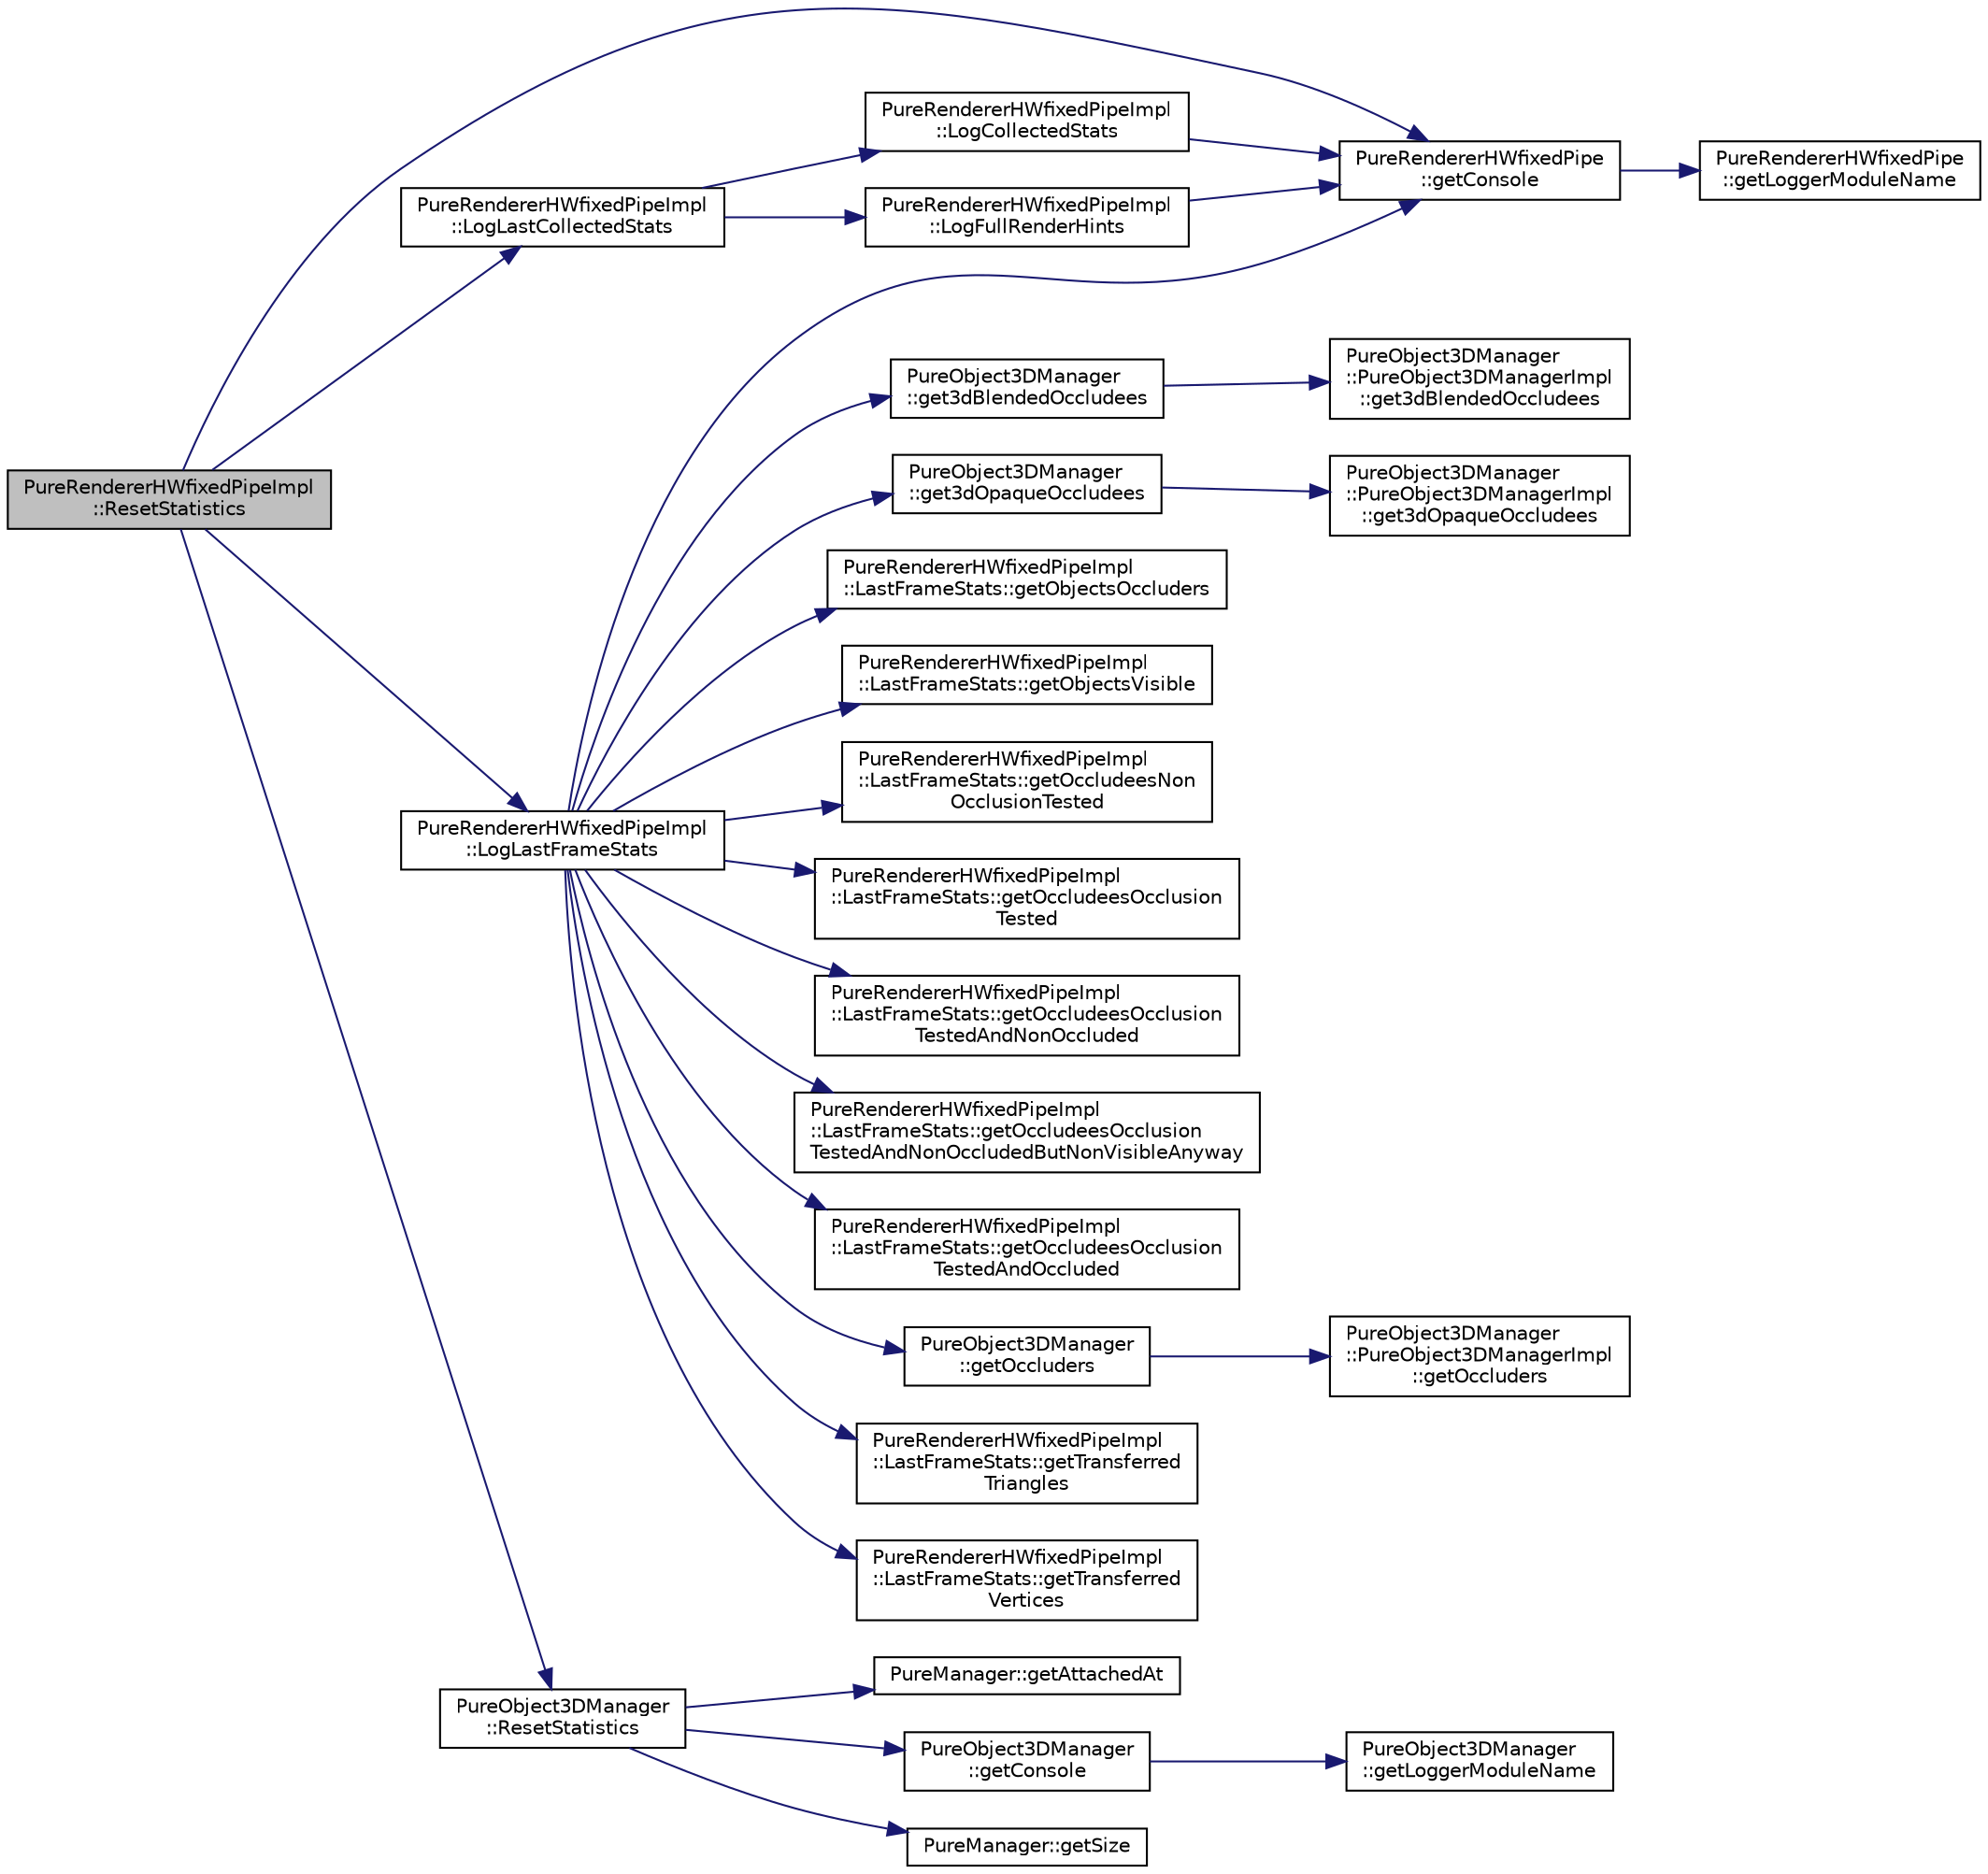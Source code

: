 digraph "PureRendererHWfixedPipeImpl::ResetStatistics"
{
 // LATEX_PDF_SIZE
  edge [fontname="Helvetica",fontsize="10",labelfontname="Helvetica",labelfontsize="10"];
  node [fontname="Helvetica",fontsize="10",shape=record];
  rankdir="LR";
  Node1 [label="PureRendererHWfixedPipeImpl\l::ResetStatistics",height=0.2,width=0.4,color="black", fillcolor="grey75", style="filled", fontcolor="black",tooltip="Resets \"Current Statistics\"."];
  Node1 -> Node2 [color="midnightblue",fontsize="10",style="solid",fontname="Helvetica"];
  Node2 [label="PureRendererHWfixedPipe\l::getConsole",height=0.2,width=0.4,color="black", fillcolor="white", style="filled",URL="$class_pure_renderer_h_wfixed_pipe.html#afefeadb4d229d83d09fc0f6ec875e48d",tooltip="Returns access to console preset with logger module name as this class."];
  Node2 -> Node3 [color="midnightblue",fontsize="10",style="solid",fontname="Helvetica"];
  Node3 [label="PureRendererHWfixedPipe\l::getLoggerModuleName",height=0.2,width=0.4,color="black", fillcolor="white", style="filled",URL="$class_pure_renderer_h_wfixed_pipe.html#ac1cf5676887440d49a380e1359edd222",tooltip="Returns the logger module name of this class."];
  Node1 -> Node4 [color="midnightblue",fontsize="10",style="solid",fontname="Helvetica"];
  Node4 [label="PureRendererHWfixedPipeImpl\l::LogLastCollectedStats",height=0.2,width=0.4,color="black", fillcolor="white", style="filled",URL="$class_pure_renderer_h_wfixed_pipe_impl.html#a9c5714c9ee5cf77c5d1f046fc247fe7f",tooltip=" "];
  Node4 -> Node5 [color="midnightblue",fontsize="10",style="solid",fontname="Helvetica"];
  Node5 [label="PureRendererHWfixedPipeImpl\l::LogCollectedStats",height=0.2,width=0.4,color="black", fillcolor="white", style="filled",URL="$class_pure_renderer_h_wfixed_pipe_impl.html#aa24d7c604b794b19fe8bae1e45daf3ac",tooltip=" "];
  Node5 -> Node2 [color="midnightblue",fontsize="10",style="solid",fontname="Helvetica"];
  Node4 -> Node6 [color="midnightblue",fontsize="10",style="solid",fontname="Helvetica"];
  Node6 [label="PureRendererHWfixedPipeImpl\l::LogFullRenderHints",height=0.2,width=0.4,color="black", fillcolor="white", style="filled",URL="$class_pure_renderer_h_wfixed_pipe_impl.html#a38f7185b2afb36408238ab460efe0294",tooltip="Logs given render hints with full descriptive text."];
  Node6 -> Node2 [color="midnightblue",fontsize="10",style="solid",fontname="Helvetica"];
  Node1 -> Node7 [color="midnightblue",fontsize="10",style="solid",fontname="Helvetica"];
  Node7 [label="PureRendererHWfixedPipeImpl\l::LogLastFrameStats",height=0.2,width=0.4,color="black", fillcolor="white", style="filled",URL="$class_pure_renderer_h_wfixed_pipe_impl.html#a2d4222aa633db2b0f25885d6a713d368",tooltip="Logs last frame stats."];
  Node7 -> Node8 [color="midnightblue",fontsize="10",style="solid",fontname="Helvetica"];
  Node8 [label="PureObject3DManager\l::get3dBlendedOccludees",height=0.2,width=0.4,color="black", fillcolor="white", style="filled",URL="$class_pure_object3_d_manager.html#a0319ff10f6b94d659b1cf9ecaff2b2f2",tooltip="Get a list of 3D (non-sticked) blended occludees."];
  Node8 -> Node9 [color="midnightblue",fontsize="10",style="solid",fontname="Helvetica"];
  Node9 [label="PureObject3DManager\l::PureObject3DManagerImpl\l::get3dBlendedOccludees",height=0.2,width=0.4,color="black", fillcolor="white", style="filled",URL="$class_pure_object3_d_manager_1_1_pure_object3_d_manager_impl.html#a211c07d8529d3092091cbfd04640f3a6",tooltip=" "];
  Node7 -> Node10 [color="midnightblue",fontsize="10",style="solid",fontname="Helvetica"];
  Node10 [label="PureObject3DManager\l::get3dOpaqueOccludees",height=0.2,width=0.4,color="black", fillcolor="white", style="filled",URL="$class_pure_object3_d_manager.html#a4574db4d84c1f9ae429f70b39d22e335",tooltip="Get a list of 3D (non-sticked) opaque (non-blended) occludees."];
  Node10 -> Node11 [color="midnightblue",fontsize="10",style="solid",fontname="Helvetica"];
  Node11 [label="PureObject3DManager\l::PureObject3DManagerImpl\l::get3dOpaqueOccludees",height=0.2,width=0.4,color="black", fillcolor="white", style="filled",URL="$class_pure_object3_d_manager_1_1_pure_object3_d_manager_impl.html#aad18da93cf0450105a3370adf9d6f3e4",tooltip=" "];
  Node7 -> Node2 [color="midnightblue",fontsize="10",style="solid",fontname="Helvetica"];
  Node7 -> Node12 [color="midnightblue",fontsize="10",style="solid",fontname="Helvetica"];
  Node12 [label="PureRendererHWfixedPipeImpl\l::LastFrameStats::getObjectsOccluders",height=0.2,width=0.4,color="black", fillcolor="white", style="filled",URL="$class_pure_renderer_h_wfixed_pipe_impl_1_1_last_frame_stats.html#a772684b0f52db31bd46dd1a7ab9456d1",tooltip=" "];
  Node7 -> Node13 [color="midnightblue",fontsize="10",style="solid",fontname="Helvetica"];
  Node13 [label="PureRendererHWfixedPipeImpl\l::LastFrameStats::getObjectsVisible",height=0.2,width=0.4,color="black", fillcolor="white", style="filled",URL="$class_pure_renderer_h_wfixed_pipe_impl_1_1_last_frame_stats.html#af013a5ea12842d412f122735cb2c1dcd",tooltip=" "];
  Node7 -> Node14 [color="midnightblue",fontsize="10",style="solid",fontname="Helvetica"];
  Node14 [label="PureRendererHWfixedPipeImpl\l::LastFrameStats::getOccludeesNon\lOcclusionTested",height=0.2,width=0.4,color="black", fillcolor="white", style="filled",URL="$class_pure_renderer_h_wfixed_pipe_impl_1_1_last_frame_stats.html#a207435f46dbfdb748561de398d30fe35",tooltip=" "];
  Node7 -> Node15 [color="midnightblue",fontsize="10",style="solid",fontname="Helvetica"];
  Node15 [label="PureRendererHWfixedPipeImpl\l::LastFrameStats::getOccludeesOcclusion\lTested",height=0.2,width=0.4,color="black", fillcolor="white", style="filled",URL="$class_pure_renderer_h_wfixed_pipe_impl_1_1_last_frame_stats.html#a23ad1733a86a87a441bc0e8a61d5f182",tooltip=" "];
  Node7 -> Node16 [color="midnightblue",fontsize="10",style="solid",fontname="Helvetica"];
  Node16 [label="PureRendererHWfixedPipeImpl\l::LastFrameStats::getOccludeesOcclusion\lTestedAndNonOccluded",height=0.2,width=0.4,color="black", fillcolor="white", style="filled",URL="$class_pure_renderer_h_wfixed_pipe_impl_1_1_last_frame_stats.html#a90be255d09c44e29d17934822afc4cc6",tooltip=" "];
  Node7 -> Node17 [color="midnightblue",fontsize="10",style="solid",fontname="Helvetica"];
  Node17 [label="PureRendererHWfixedPipeImpl\l::LastFrameStats::getOccludeesOcclusion\lTestedAndNonOccludedButNonVisibleAnyway",height=0.2,width=0.4,color="black", fillcolor="white", style="filled",URL="$class_pure_renderer_h_wfixed_pipe_impl_1_1_last_frame_stats.html#aa375529d259b07ea687bea3d625452a0",tooltip=" "];
  Node7 -> Node18 [color="midnightblue",fontsize="10",style="solid",fontname="Helvetica"];
  Node18 [label="PureRendererHWfixedPipeImpl\l::LastFrameStats::getOccludeesOcclusion\lTestedAndOccluded",height=0.2,width=0.4,color="black", fillcolor="white", style="filled",URL="$class_pure_renderer_h_wfixed_pipe_impl_1_1_last_frame_stats.html#aaa3abfaff3d7b820aca030bab2272f5e",tooltip=" "];
  Node7 -> Node19 [color="midnightblue",fontsize="10",style="solid",fontname="Helvetica"];
  Node19 [label="PureObject3DManager\l::getOccluders",height=0.2,width=0.4,color="black", fillcolor="white", style="filled",URL="$class_pure_object3_d_manager.html#af928bd00e2b8bf64131e40d9315cdac2",tooltip="Get a list of occluders."];
  Node19 -> Node20 [color="midnightblue",fontsize="10",style="solid",fontname="Helvetica"];
  Node20 [label="PureObject3DManager\l::PureObject3DManagerImpl\l::getOccluders",height=0.2,width=0.4,color="black", fillcolor="white", style="filled",URL="$class_pure_object3_d_manager_1_1_pure_object3_d_manager_impl.html#a1ced804e2fb80af9e2feaeb327e9a5ad",tooltip=" "];
  Node7 -> Node21 [color="midnightblue",fontsize="10",style="solid",fontname="Helvetica"];
  Node21 [label="PureRendererHWfixedPipeImpl\l::LastFrameStats::getTransferred\lTriangles",height=0.2,width=0.4,color="black", fillcolor="white", style="filled",URL="$class_pure_renderer_h_wfixed_pipe_impl_1_1_last_frame_stats.html#ae892047c5e348393b8d9f5e3924926c4",tooltip=" "];
  Node7 -> Node22 [color="midnightblue",fontsize="10",style="solid",fontname="Helvetica"];
  Node22 [label="PureRendererHWfixedPipeImpl\l::LastFrameStats::getTransferred\lVertices",height=0.2,width=0.4,color="black", fillcolor="white", style="filled",URL="$class_pure_renderer_h_wfixed_pipe_impl_1_1_last_frame_stats.html#aadd5bfabb5aba6a3e94e87c36bcf9581",tooltip=" "];
  Node1 -> Node23 [color="midnightblue",fontsize="10",style="solid",fontname="Helvetica"];
  Node23 [label="PureObject3DManager\l::ResetStatistics",height=0.2,width=0.4,color="black", fillcolor="white", style="filled",URL="$class_pure_object3_d_manager.html#a989bd83db0ca4450ce3d8c7d2c39891c",tooltip="Resets any kind of statistics collected during its lifetime."];
  Node23 -> Node24 [color="midnightblue",fontsize="10",style="solid",fontname="Helvetica"];
  Node24 [label="PureManager::getAttachedAt",height=0.2,width=0.4,color="black", fillcolor="white", style="filled",URL="$class_pure_manager.html#a9dc649f2708925167bec9d35c5cd1dac",tooltip="Gets the pointer to the managed at the given index."];
  Node23 -> Node25 [color="midnightblue",fontsize="10",style="solid",fontname="Helvetica"];
  Node25 [label="PureObject3DManager\l::getConsole",height=0.2,width=0.4,color="black", fillcolor="white", style="filled",URL="$class_pure_object3_d_manager.html#afb94a1dfb3075ce854524df521449151",tooltip="Returns access to console preset with logger module name as this class."];
  Node25 -> Node26 [color="midnightblue",fontsize="10",style="solid",fontname="Helvetica"];
  Node26 [label="PureObject3DManager\l::getLoggerModuleName",height=0.2,width=0.4,color="black", fillcolor="white", style="filled",URL="$class_pure_object3_d_manager.html#a592db0634ee49d57ef17db4cdc07a3b7",tooltip="Returns the logger module name of this class."];
  Node23 -> Node27 [color="midnightblue",fontsize="10",style="solid",fontname="Helvetica"];
  Node27 [label="PureManager::getSize",height=0.2,width=0.4,color="black", fillcolor="white", style="filled",URL="$class_pure_manager.html#ab0e16425f31ab0363649bfacdecec94d",tooltip="Gets the number of allocated slots for managed objects; getSize() >= getCount()."];
}
